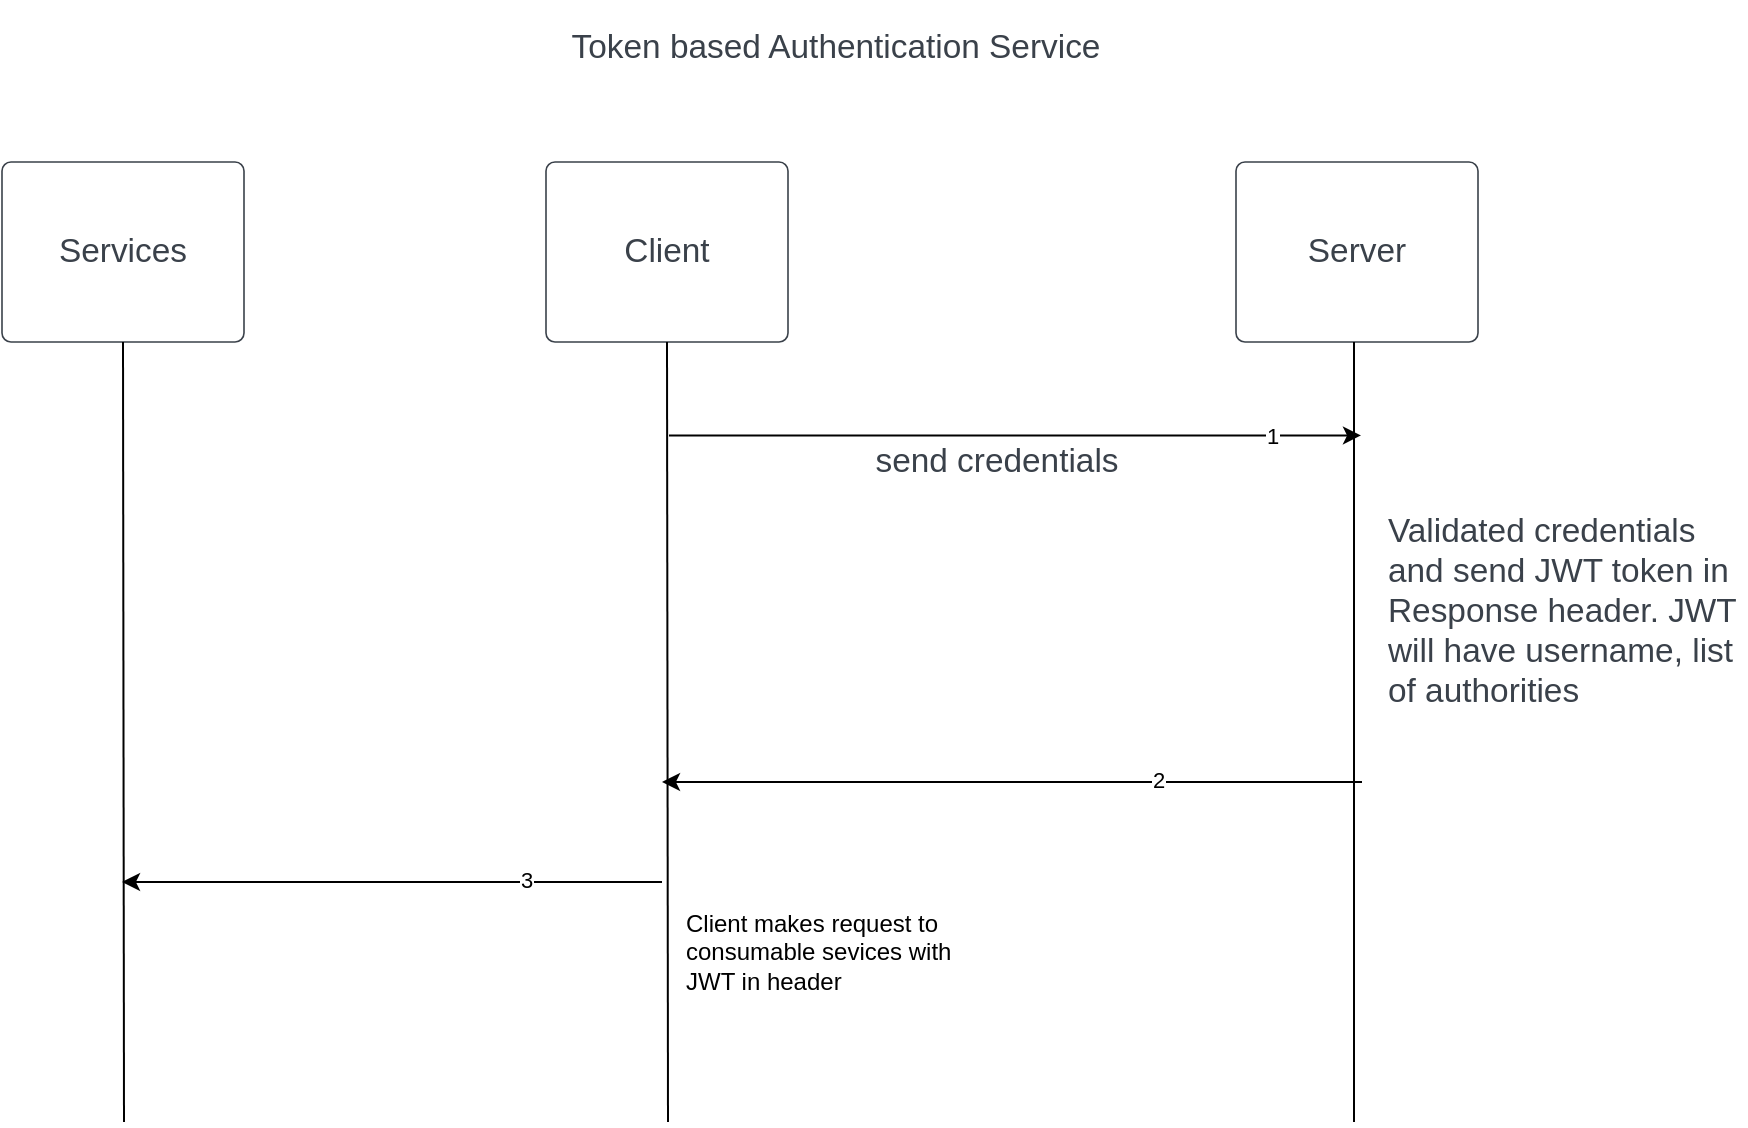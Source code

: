 <mxfile version="20.2.2" type="github">
  <diagram id="5O03G68EHuf0n6KpXd5V" name="Page-1">
    <mxGraphModel dx="1426" dy="853" grid="1" gridSize="10" guides="1" tooltips="1" connect="1" arrows="1" fold="1" page="1" pageScale="1" pageWidth="827" pageHeight="1169" math="0" shadow="0">
      <root>
        <mxCell id="0" />
        <mxCell id="1" parent="0" />
        <UserObject label="Server" lucidchartObjectId="yJ.EdjDSSXOm" id="qB1hYOFijwZnPtHw68G5-1">
          <mxCell style="html=1;overflow=block;blockSpacing=1;whiteSpace=wrap;fontSize=16.7;fontColor=#3a414a;spacing=9;strokeColor=#3a414a;strokeOpacity=100;rounded=1;absoluteArcSize=1;arcSize=9;strokeWidth=0.8;" parent="1" vertex="1">
            <mxGeometry x="767" y="100" width="121" height="90" as="geometry" />
          </mxCell>
        </UserObject>
        <UserObject label="Token based Authentication Service" lucidchartObjectId="2J.EnUBe3lIt" id="qB1hYOFijwZnPtHw68G5-2">
          <mxCell style="html=1;overflow=block;blockSpacing=1;whiteSpace=wrap;fontSize=16.7;fontColor=#3a414a;spacing=3.8;strokeOpacity=0;fillOpacity=0;rounded=1;absoluteArcSize=1;arcSize=9;fillColor=#ffffff;strokeWidth=0.8;" parent="1" vertex="1">
            <mxGeometry x="414" y="20" width="306" height="45" as="geometry" />
          </mxCell>
        </UserObject>
        <UserObject label="Client" lucidchartObjectId="H4.EOy3todFS" id="qB1hYOFijwZnPtHw68G5-3">
          <mxCell style="html=1;overflow=block;blockSpacing=1;whiteSpace=wrap;fontSize=16.7;fontColor=#3a414a;spacing=9;strokeColor=#3a414a;strokeOpacity=100;rounded=1;absoluteArcSize=1;arcSize=9;strokeWidth=0.8;" parent="1" vertex="1">
            <mxGeometry x="422" y="100" width="121" height="90" as="geometry" />
          </mxCell>
        </UserObject>
        <UserObject label="send credentials" lucidchartObjectId="X..EpsR9kbAL" id="qB1hYOFijwZnPtHw68G5-6">
          <mxCell style="html=1;overflow=block;blockSpacing=1;whiteSpace=wrap;fontSize=16.7;fontColor=#3a414a;spacing=3.8;strokeOpacity=0;fillOpacity=0;rounded=1;absoluteArcSize=1;arcSize=9;fillColor=#ffffff;strokeWidth=0.8;" parent="1" vertex="1">
            <mxGeometry x="557" y="227" width="181" height="45" as="geometry" />
          </mxCell>
        </UserObject>
        <UserObject label="Validated credentials and send JWT token in Response header. JWT will have username, list of authorities" lucidchartObjectId="ba~EbT0aO3X~" id="qB1hYOFijwZnPtHw68G5-8">
          <mxCell style="html=1;overflow=block;blockSpacing=1;whiteSpace=wrap;fontSize=16.7;fontColor=#3a414a;align=left;spacing=3.8;verticalAlign=top;strokeOpacity=0;fillOpacity=0;rounded=1;absoluteArcSize=1;arcSize=9;fillColor=#ffffff;dashed=1;fixDash=1;dashPattern=16 6;strokeWidth=0.8;" parent="1" vertex="1">
            <mxGeometry x="840" y="272" width="181" height="128" as="geometry" />
          </mxCell>
        </UserObject>
        <mxCell id="qB1hYOFijwZnPtHw68G5-10" value="" style="endArrow=classic;html=1;rounded=0;exitX=0.209;exitY=0;exitDx=0;exitDy=0;exitPerimeter=0;entryX=0.209;entryY=-1;entryDx=0;entryDy=0;entryPerimeter=0;" parent="1" edge="1">
          <mxGeometry width="50" height="50" relative="1" as="geometry">
            <mxPoint x="483.5" y="236.734" as="sourcePoint" />
            <mxPoint x="829.5" y="236.734" as="targetPoint" />
          </mxGeometry>
        </mxCell>
        <mxCell id="XbDfmIXRjWLkNUIp6heE-11" value="1" style="edgeLabel;html=1;align=center;verticalAlign=middle;resizable=0;points=[];" vertex="1" connectable="0" parent="qB1hYOFijwZnPtHw68G5-10">
          <mxGeometry x="0.743" relative="1" as="geometry">
            <mxPoint as="offset" />
          </mxGeometry>
        </mxCell>
        <UserObject label="Services" lucidchartObjectId="H4.EOy3todFS" id="XbDfmIXRjWLkNUIp6heE-4">
          <mxCell style="html=1;overflow=block;blockSpacing=1;whiteSpace=wrap;fontSize=16.7;fontColor=#3a414a;spacing=9;strokeColor=#3a414a;strokeOpacity=100;rounded=1;absoluteArcSize=1;arcSize=9;strokeWidth=0.8;" vertex="1" parent="1">
            <mxGeometry x="150" y="100" width="121" height="90" as="geometry" />
          </mxCell>
        </UserObject>
        <mxCell id="XbDfmIXRjWLkNUIp6heE-5" value="" style="endArrow=none;html=1;rounded=0;entryX=0.5;entryY=1;entryDx=0;entryDy=0;" edge="1" parent="1" target="XbDfmIXRjWLkNUIp6heE-4">
          <mxGeometry width="50" height="50" relative="1" as="geometry">
            <mxPoint x="211" y="580" as="sourcePoint" />
            <mxPoint x="440" y="410" as="targetPoint" />
          </mxGeometry>
        </mxCell>
        <mxCell id="XbDfmIXRjWLkNUIp6heE-6" value="" style="endArrow=none;html=1;rounded=0;entryX=0.5;entryY=1;entryDx=0;entryDy=0;" edge="1" parent="1" target="qB1hYOFijwZnPtHw68G5-3">
          <mxGeometry width="50" height="50" relative="1" as="geometry">
            <mxPoint x="483" y="580" as="sourcePoint" />
            <mxPoint x="440" y="410" as="targetPoint" />
          </mxGeometry>
        </mxCell>
        <mxCell id="XbDfmIXRjWLkNUIp6heE-7" value="" style="endArrow=none;html=1;rounded=0;entryX=0.5;entryY=1;entryDx=0;entryDy=0;" edge="1" parent="1">
          <mxGeometry width="50" height="50" relative="1" as="geometry">
            <mxPoint x="826" y="580" as="sourcePoint" />
            <mxPoint x="826" y="190" as="targetPoint" />
          </mxGeometry>
        </mxCell>
        <mxCell id="XbDfmIXRjWLkNUIp6heE-8" value="" style="endArrow=classic;html=1;rounded=0;" edge="1" parent="1">
          <mxGeometry width="50" height="50" relative="1" as="geometry">
            <mxPoint x="830" y="410" as="sourcePoint" />
            <mxPoint x="480" y="410" as="targetPoint" />
          </mxGeometry>
        </mxCell>
        <mxCell id="XbDfmIXRjWLkNUIp6heE-12" value="2" style="edgeLabel;html=1;align=center;verticalAlign=middle;resizable=0;points=[];" vertex="1" connectable="0" parent="XbDfmIXRjWLkNUIp6heE-8">
          <mxGeometry x="-0.417" y="-1" relative="1" as="geometry">
            <mxPoint as="offset" />
          </mxGeometry>
        </mxCell>
        <mxCell id="XbDfmIXRjWLkNUIp6heE-9" value="" style="endArrow=classic;html=1;rounded=0;" edge="1" parent="1">
          <mxGeometry width="50" height="50" relative="1" as="geometry">
            <mxPoint x="480" y="460" as="sourcePoint" />
            <mxPoint x="210" y="460" as="targetPoint" />
          </mxGeometry>
        </mxCell>
        <mxCell id="XbDfmIXRjWLkNUIp6heE-13" value="3" style="edgeLabel;html=1;align=center;verticalAlign=middle;resizable=0;points=[];" vertex="1" connectable="0" parent="XbDfmIXRjWLkNUIp6heE-9">
          <mxGeometry x="-0.496" y="-1" relative="1" as="geometry">
            <mxPoint as="offset" />
          </mxGeometry>
        </mxCell>
        <mxCell id="XbDfmIXRjWLkNUIp6heE-10" value="Client makes request to consumable sevices with JWT in header&amp;nbsp;" style="text;html=1;strokeColor=none;fillColor=none;align=left;verticalAlign=middle;whiteSpace=wrap;rounded=0;" vertex="1" parent="1">
          <mxGeometry x="490" y="480" width="160" height="30" as="geometry" />
        </mxCell>
      </root>
    </mxGraphModel>
  </diagram>
</mxfile>
